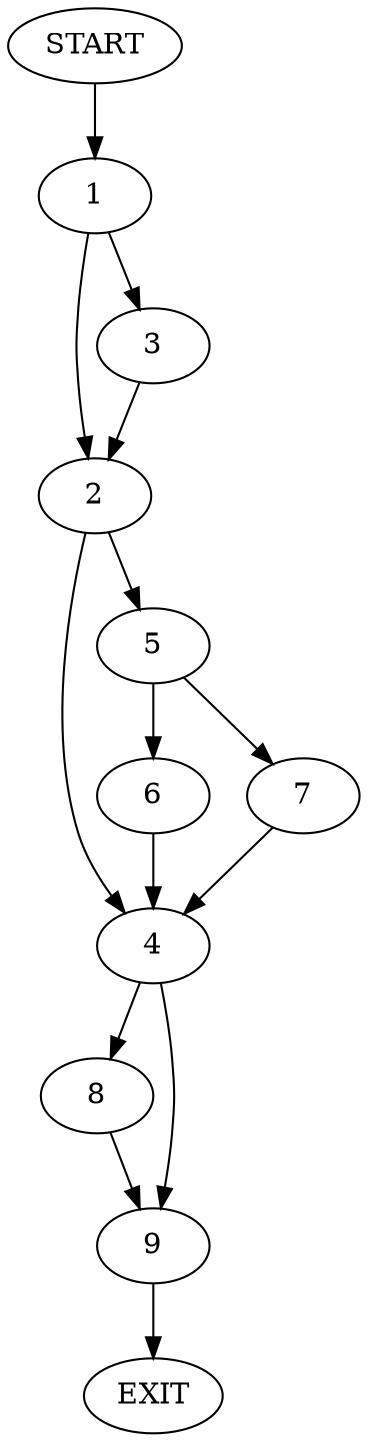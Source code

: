 digraph {
0 [label="START"]
10 [label="EXIT"]
0 -> 1
1 -> 2
1 -> 3
3 -> 2
2 -> 4
2 -> 5
5 -> 6
5 -> 7
4 -> 8
4 -> 9
6 -> 4
7 -> 4
8 -> 9
9 -> 10
}
